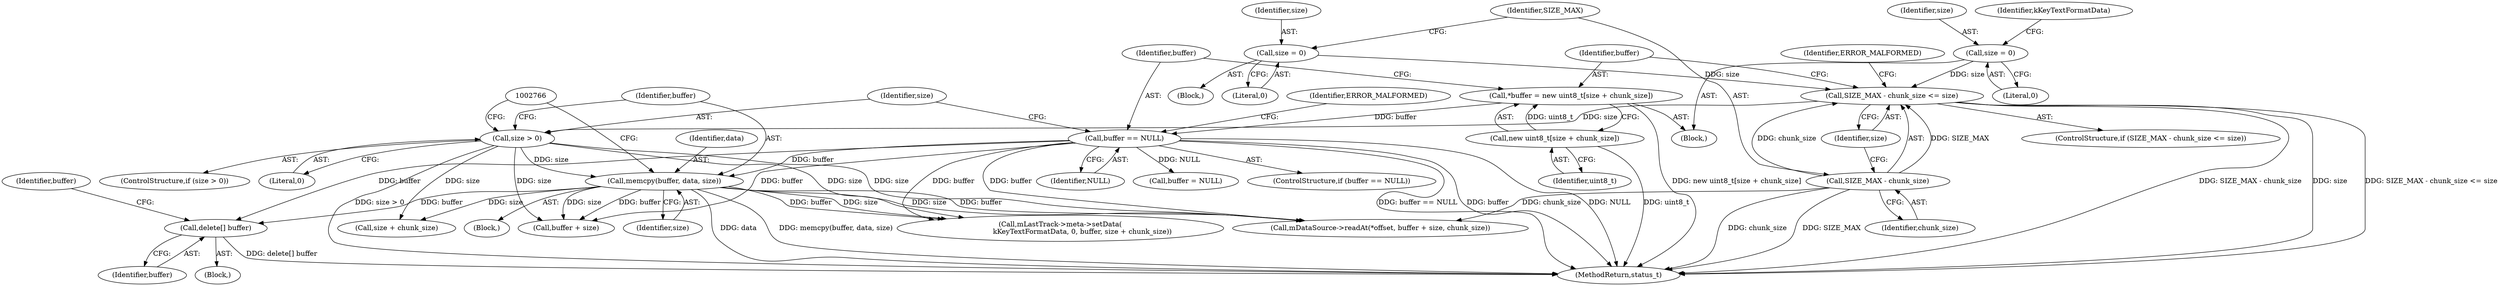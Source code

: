 digraph "0_Android_463a6f807e187828442949d1924e143cf07778c6@API" {
"1002776" [label="(Call,delete[] buffer)"];
"1002759" [label="(Call,memcpy(buffer, data, size))"];
"1002748" [label="(Call,buffer == NULL)"];
"1002743" [label="(Call,*buffer = new uint8_t[size + chunk_size])"];
"1002745" [label="(Call,new uint8_t[size + chunk_size])"];
"1002755" [label="(Call,size > 0)"];
"1002734" [label="(Call,SIZE_MAX - chunk_size <= size)"];
"1002735" [label="(Call,SIZE_MAX - chunk_size)"];
"1002730" [label="(Call,size = 0)"];
"1002716" [label="(Call,size = 0)"];
"1002758" [label="(Block,)"];
"1002767" [label="(Call,mDataSource->readAt(*offset, buffer + size, chunk_size))"];
"1002757" [label="(Literal,0)"];
"1002748" [label="(Call,buffer == NULL)"];
"1002775" [label="(Block,)"];
"1002716" [label="(Call,size = 0)"];
"1002778" [label="(Call,buffer = NULL)"];
"1002750" [label="(Identifier,NULL)"];
"1002762" [label="(Identifier,size)"];
"1002743" [label="(Call,*buffer = new uint8_t[size + chunk_size])"];
"1002759" [label="(Call,memcpy(buffer, data, size))"];
"1002738" [label="(Identifier,size)"];
"1002760" [label="(Identifier,buffer)"];
"1002756" [label="(Identifier,size)"];
"1002749" [label="(Identifier,buffer)"];
"1002722" [label="(Identifier,kKeyTextFormatData)"];
"1002770" [label="(Call,buffer + size)"];
"1002747" [label="(ControlStructure,if (buffer == NULL))"];
"1002732" [label="(Literal,0)"];
"1002734" [label="(Call,SIZE_MAX - chunk_size <= size)"];
"1002712" [label="(Block,)"];
"1002729" [label="(Block,)"];
"1002730" [label="(Call,size = 0)"];
"1002736" [label="(Identifier,SIZE_MAX)"];
"1002787" [label="(Call,mLastTrack->meta->setData(\n                    kKeyTextFormatData, 0, buffer, size + chunk_size))"];
"1002733" [label="(ControlStructure,if (SIZE_MAX - chunk_size <= size))"];
"1002731" [label="(Identifier,size)"];
"1002737" [label="(Identifier,chunk_size)"];
"1002779" [label="(Identifier,buffer)"];
"1002755" [label="(Call,size > 0)"];
"1002746" [label="(Identifier,uint8_t)"];
"1002741" [label="(Identifier,ERROR_MALFORMED)"];
"1002777" [label="(Identifier,buffer)"];
"1002753" [label="(Identifier,ERROR_MALFORMED)"];
"1002717" [label="(Identifier,size)"];
"1002735" [label="(Call,SIZE_MAX - chunk_size)"];
"1002745" [label="(Call,new uint8_t[size + chunk_size])"];
"1002754" [label="(ControlStructure,if (size > 0))"];
"1002761" [label="(Identifier,data)"];
"1002776" [label="(Call,delete[] buffer)"];
"1002791" [label="(Call,size + chunk_size)"];
"1002918" [label="(MethodReturn,status_t)"];
"1002744" [label="(Identifier,buffer)"];
"1002718" [label="(Literal,0)"];
"1002776" -> "1002775"  [label="AST: "];
"1002776" -> "1002777"  [label="CFG: "];
"1002777" -> "1002776"  [label="AST: "];
"1002779" -> "1002776"  [label="CFG: "];
"1002776" -> "1002918"  [label="DDG: delete[] buffer"];
"1002759" -> "1002776"  [label="DDG: buffer"];
"1002748" -> "1002776"  [label="DDG: buffer"];
"1002759" -> "1002758"  [label="AST: "];
"1002759" -> "1002762"  [label="CFG: "];
"1002760" -> "1002759"  [label="AST: "];
"1002761" -> "1002759"  [label="AST: "];
"1002762" -> "1002759"  [label="AST: "];
"1002766" -> "1002759"  [label="CFG: "];
"1002759" -> "1002918"  [label="DDG: memcpy(buffer, data, size)"];
"1002759" -> "1002918"  [label="DDG: data"];
"1002748" -> "1002759"  [label="DDG: buffer"];
"1002755" -> "1002759"  [label="DDG: size"];
"1002759" -> "1002767"  [label="DDG: buffer"];
"1002759" -> "1002767"  [label="DDG: size"];
"1002759" -> "1002770"  [label="DDG: buffer"];
"1002759" -> "1002770"  [label="DDG: size"];
"1002759" -> "1002787"  [label="DDG: buffer"];
"1002759" -> "1002787"  [label="DDG: size"];
"1002759" -> "1002791"  [label="DDG: size"];
"1002748" -> "1002747"  [label="AST: "];
"1002748" -> "1002750"  [label="CFG: "];
"1002749" -> "1002748"  [label="AST: "];
"1002750" -> "1002748"  [label="AST: "];
"1002753" -> "1002748"  [label="CFG: "];
"1002756" -> "1002748"  [label="CFG: "];
"1002748" -> "1002918"  [label="DDG: NULL"];
"1002748" -> "1002918"  [label="DDG: buffer == NULL"];
"1002748" -> "1002918"  [label="DDG: buffer"];
"1002743" -> "1002748"  [label="DDG: buffer"];
"1002748" -> "1002767"  [label="DDG: buffer"];
"1002748" -> "1002770"  [label="DDG: buffer"];
"1002748" -> "1002778"  [label="DDG: NULL"];
"1002748" -> "1002787"  [label="DDG: buffer"];
"1002743" -> "1002712"  [label="AST: "];
"1002743" -> "1002745"  [label="CFG: "];
"1002744" -> "1002743"  [label="AST: "];
"1002745" -> "1002743"  [label="AST: "];
"1002749" -> "1002743"  [label="CFG: "];
"1002743" -> "1002918"  [label="DDG: new uint8_t[size + chunk_size]"];
"1002745" -> "1002743"  [label="DDG: uint8_t"];
"1002745" -> "1002746"  [label="CFG: "];
"1002746" -> "1002745"  [label="AST: "];
"1002745" -> "1002918"  [label="DDG: uint8_t"];
"1002755" -> "1002754"  [label="AST: "];
"1002755" -> "1002757"  [label="CFG: "];
"1002756" -> "1002755"  [label="AST: "];
"1002757" -> "1002755"  [label="AST: "];
"1002760" -> "1002755"  [label="CFG: "];
"1002766" -> "1002755"  [label="CFG: "];
"1002755" -> "1002918"  [label="DDG: size > 0"];
"1002734" -> "1002755"  [label="DDG: size"];
"1002755" -> "1002767"  [label="DDG: size"];
"1002755" -> "1002770"  [label="DDG: size"];
"1002755" -> "1002787"  [label="DDG: size"];
"1002755" -> "1002791"  [label="DDG: size"];
"1002734" -> "1002733"  [label="AST: "];
"1002734" -> "1002738"  [label="CFG: "];
"1002735" -> "1002734"  [label="AST: "];
"1002738" -> "1002734"  [label="AST: "];
"1002741" -> "1002734"  [label="CFG: "];
"1002744" -> "1002734"  [label="CFG: "];
"1002734" -> "1002918"  [label="DDG: SIZE_MAX - chunk_size"];
"1002734" -> "1002918"  [label="DDG: size"];
"1002734" -> "1002918"  [label="DDG: SIZE_MAX - chunk_size <= size"];
"1002735" -> "1002734"  [label="DDG: SIZE_MAX"];
"1002735" -> "1002734"  [label="DDG: chunk_size"];
"1002730" -> "1002734"  [label="DDG: size"];
"1002716" -> "1002734"  [label="DDG: size"];
"1002735" -> "1002737"  [label="CFG: "];
"1002736" -> "1002735"  [label="AST: "];
"1002737" -> "1002735"  [label="AST: "];
"1002738" -> "1002735"  [label="CFG: "];
"1002735" -> "1002918"  [label="DDG: chunk_size"];
"1002735" -> "1002918"  [label="DDG: SIZE_MAX"];
"1002735" -> "1002767"  [label="DDG: chunk_size"];
"1002730" -> "1002729"  [label="AST: "];
"1002730" -> "1002732"  [label="CFG: "];
"1002731" -> "1002730"  [label="AST: "];
"1002732" -> "1002730"  [label="AST: "];
"1002736" -> "1002730"  [label="CFG: "];
"1002716" -> "1002712"  [label="AST: "];
"1002716" -> "1002718"  [label="CFG: "];
"1002717" -> "1002716"  [label="AST: "];
"1002718" -> "1002716"  [label="AST: "];
"1002722" -> "1002716"  [label="CFG: "];
}
